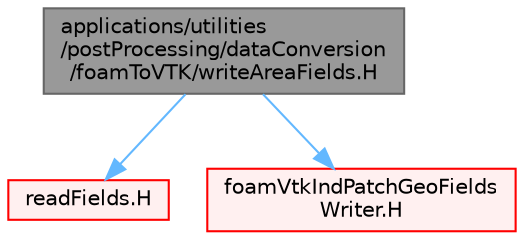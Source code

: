 digraph "applications/utilities/postProcessing/dataConversion/foamToVTK/writeAreaFields.H"
{
 // LATEX_PDF_SIZE
  bgcolor="transparent";
  edge [fontname=Helvetica,fontsize=10,labelfontname=Helvetica,labelfontsize=10];
  node [fontname=Helvetica,fontsize=10,shape=box,height=0.2,width=0.4];
  Node1 [id="Node000001",label="applications/utilities\l/postProcessing/dataConversion\l/foamToVTK/writeAreaFields.H",height=0.2,width=0.4,color="gray40", fillcolor="grey60", style="filled", fontcolor="black",tooltip=" "];
  Node1 -> Node2 [id="edge1_Node000001_Node000002",color="steelblue1",style="solid",tooltip=" "];
  Node2 [id="Node000002",label="readFields.H",height=0.2,width=0.4,color="red", fillcolor="#FFF0F0", style="filled",URL="$applications_2utilities_2postProcessing_2dataConversion_2foamToVTK_2readFields_8H.html",tooltip="Helper routines for reading a field or fields, optionally with a mesh subset (using fvMeshSubsetProxy..."];
  Node1 -> Node378 [id="edge2_Node000001_Node000378",color="steelblue1",style="solid",tooltip=" "];
  Node378 [id="Node000378",label="foamVtkIndPatchGeoFields\lWriter.H",height=0.2,width=0.4,color="red", fillcolor="#FFF0F0", style="filled",URL="$foamVtkIndPatchGeoFieldsWriter_8H.html",tooltip=" "];
}
